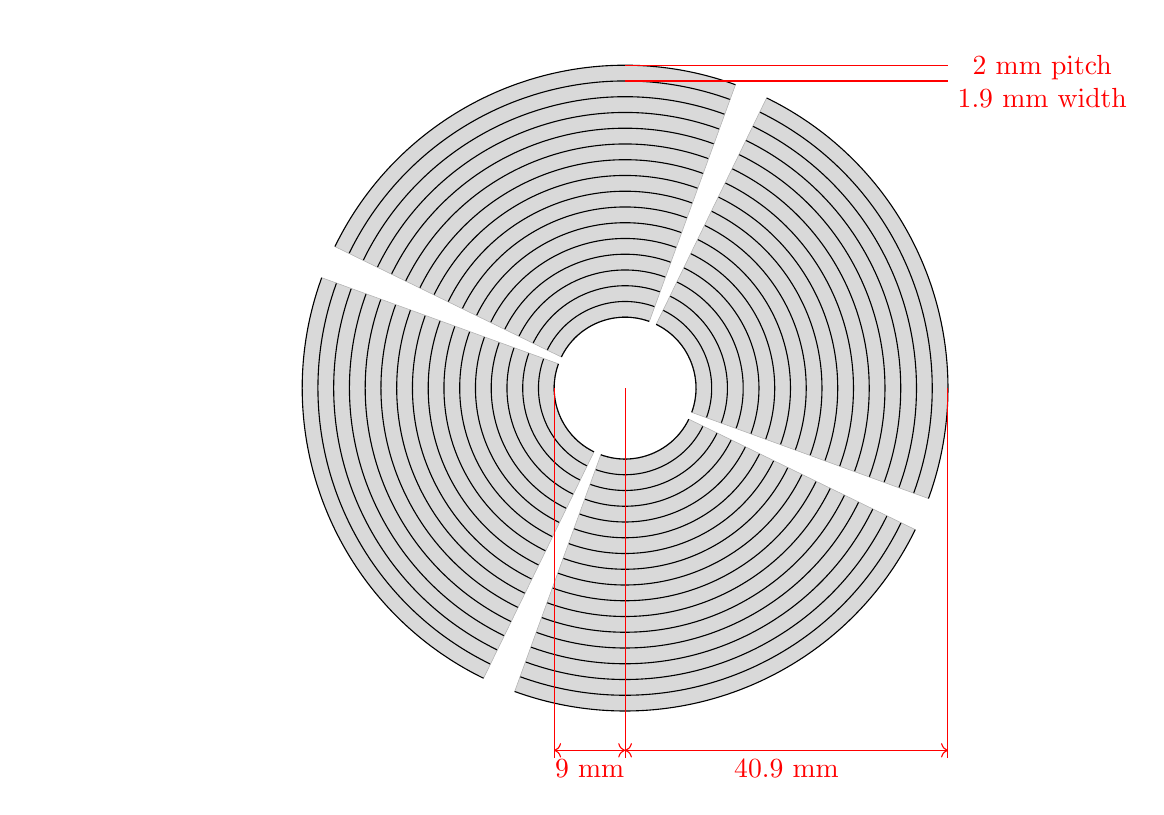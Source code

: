 \begin{tikzpicture}
    % Definitions
    \coordinate (origo) at (0,0);
    \def \smallradius{0.9cm}
    \def \bigradius{4.1cm}
    \def \factor{0.2}
    \def \rotation{70}
    %%%
    %%% Front detector
    %%%
    % Gray background
    \foreach \factor in {0, 90, 180, 270} 
    {
        \fill[gray!30, rotate=\factor+\rotation] (origo) -- (\bigradius,0cm) arc (0:84:\bigradius) -- (origo);
    }
    % Annular lines
    \foreach \radius in {0.9, 1.1, ..., 4.1} 
    {
        \draw[black, rotate=\rotation, >=stealth]     (0:\radius) arc (0:84:\radius) {};
        \draw[black, rotate=90+\rotation, >=stealth]  (0:\radius) arc (0:84:\radius) {};
        \draw[black, rotate=180+\rotation, >=stealth] (0:\radius) arc (0:84:\radius) {};
        \draw[black, rotate=270+\rotation, >=stealth] (0:\radius) arc (0:84:\radius) {};
    }
    % Radial quadrant lines
    \foreach \x in {-6, 0, 84, 90, 174, 180, 264, 270} 
    {
        \draw[very thin, black!30, rotate=\rotation] (origo) -- (\x:\bigradius);
    }
    % Inner circle
    \draw[very thin, white, fill=white] (origo) circle (\smallradius);
    % Inner and outer circle arc
    \foreach \factor in {0, 90, 180, 270} 
    {
        \draw[black, rotate=\factor+\rotation, >=stealth] (0:\smallradius) arc (0:84:\smallradius) {};
        \draw[black, rotate=\factor+\rotation, >=stealth] (0:\bigradius) arc (0:84:\bigradius) {};
    }
    % Pitch/width
    \draw[red] (0,\bigradius) -- (\bigradius,\bigradius);
    \draw[red] (0,3.9) -- node[right, pos=1] {\shortstack{2 mm pitch \\ 1.9 mm width}} (\bigradius,3.9);
    % Inner/outer radius
    \draw[red] (-\smallradius,0) -- (-\smallradius,-4.7);
    \draw[red] (origo) -- (0,-4.7);
    \draw[red] (\bigradius, 0) -- (\bigradius,-4.7);
    \draw[<->, red] (-\smallradius,-4.6) -- node[below] {9 mm} (0,-4.6);
    \draw[<->, red] (0,-4.6) -- node[below] {40.9 mm} (\bigradius,-4.6);
    % Vertical alignment with back detector
    \node[] at (-7.47,0) {};
\end{tikzpicture}